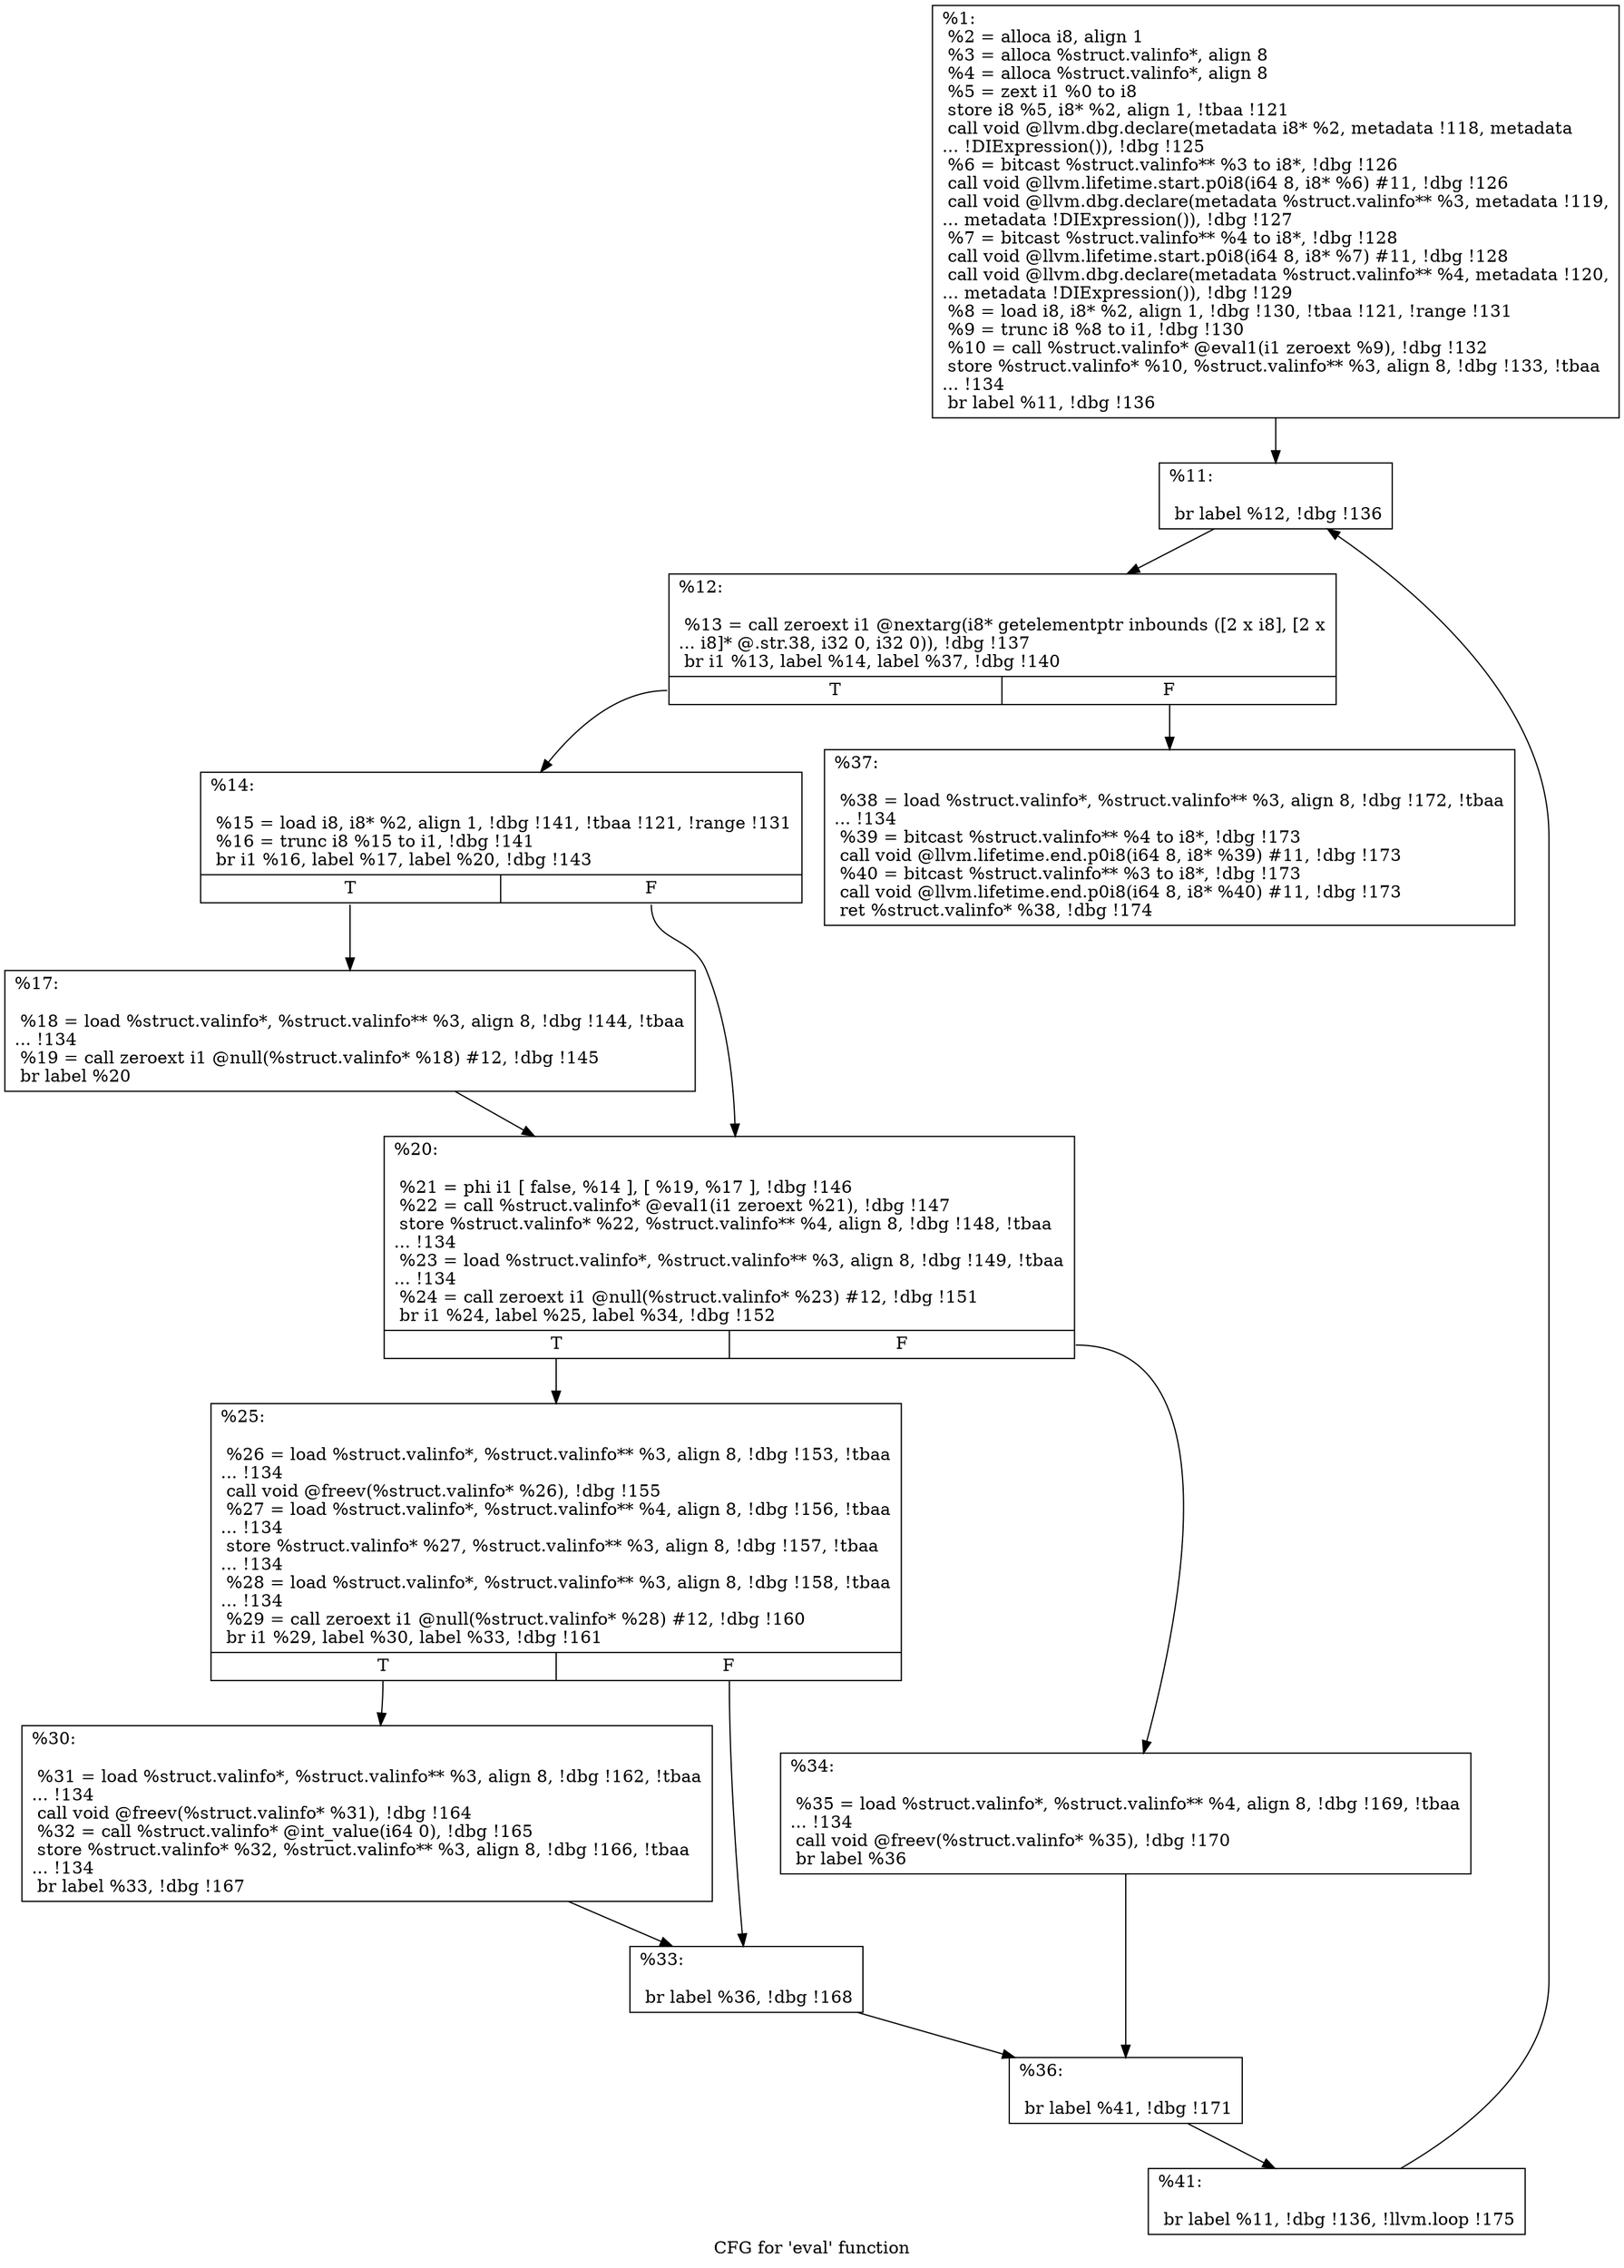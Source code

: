 digraph "CFG for 'eval' function" {
	label="CFG for 'eval' function";

	Node0x23690f0 [shape=record,label="{%1:\l  %2 = alloca i8, align 1\l  %3 = alloca %struct.valinfo*, align 8\l  %4 = alloca %struct.valinfo*, align 8\l  %5 = zext i1 %0 to i8\l  store i8 %5, i8* %2, align 1, !tbaa !121\l  call void @llvm.dbg.declare(metadata i8* %2, metadata !118, metadata\l... !DIExpression()), !dbg !125\l  %6 = bitcast %struct.valinfo** %3 to i8*, !dbg !126\l  call void @llvm.lifetime.start.p0i8(i64 8, i8* %6) #11, !dbg !126\l  call void @llvm.dbg.declare(metadata %struct.valinfo** %3, metadata !119,\l... metadata !DIExpression()), !dbg !127\l  %7 = bitcast %struct.valinfo** %4 to i8*, !dbg !128\l  call void @llvm.lifetime.start.p0i8(i64 8, i8* %7) #11, !dbg !128\l  call void @llvm.dbg.declare(metadata %struct.valinfo** %4, metadata !120,\l... metadata !DIExpression()), !dbg !129\l  %8 = load i8, i8* %2, align 1, !dbg !130, !tbaa !121, !range !131\l  %9 = trunc i8 %8 to i1, !dbg !130\l  %10 = call %struct.valinfo* @eval1(i1 zeroext %9), !dbg !132\l  store %struct.valinfo* %10, %struct.valinfo** %3, align 8, !dbg !133, !tbaa\l... !134\l  br label %11, !dbg !136\l}"];
	Node0x23690f0 -> Node0x2369a20;
	Node0x2369a20 [shape=record,label="{%11:\l\l  br label %12, !dbg !136\l}"];
	Node0x2369a20 -> Node0x2369a70;
	Node0x2369a70 [shape=record,label="{%12:\l\l  %13 = call zeroext i1 @nextarg(i8* getelementptr inbounds ([2 x i8], [2 x\l... i8]* @.str.38, i32 0, i32 0)), !dbg !137\l  br i1 %13, label %14, label %37, !dbg !140\l|{<s0>T|<s1>F}}"];
	Node0x2369a70:s0 -> Node0x2369ac0;
	Node0x2369a70:s1 -> Node0x2369d40;
	Node0x2369ac0 [shape=record,label="{%14:\l\l  %15 = load i8, i8* %2, align 1, !dbg !141, !tbaa !121, !range !131\l  %16 = trunc i8 %15 to i1, !dbg !141\l  br i1 %16, label %17, label %20, !dbg !143\l|{<s0>T|<s1>F}}"];
	Node0x2369ac0:s0 -> Node0x2369b10;
	Node0x2369ac0:s1 -> Node0x2369b60;
	Node0x2369b10 [shape=record,label="{%17:\l\l  %18 = load %struct.valinfo*, %struct.valinfo** %3, align 8, !dbg !144, !tbaa\l... !134\l  %19 = call zeroext i1 @null(%struct.valinfo* %18) #12, !dbg !145\l  br label %20\l}"];
	Node0x2369b10 -> Node0x2369b60;
	Node0x2369b60 [shape=record,label="{%20:\l\l  %21 = phi i1 [ false, %14 ], [ %19, %17 ], !dbg !146\l  %22 = call %struct.valinfo* @eval1(i1 zeroext %21), !dbg !147\l  store %struct.valinfo* %22, %struct.valinfo** %4, align 8, !dbg !148, !tbaa\l... !134\l  %23 = load %struct.valinfo*, %struct.valinfo** %3, align 8, !dbg !149, !tbaa\l... !134\l  %24 = call zeroext i1 @null(%struct.valinfo* %23) #12, !dbg !151\l  br i1 %24, label %25, label %34, !dbg !152\l|{<s0>T|<s1>F}}"];
	Node0x2369b60:s0 -> Node0x2369bb0;
	Node0x2369b60:s1 -> Node0x2369ca0;
	Node0x2369bb0 [shape=record,label="{%25:\l\l  %26 = load %struct.valinfo*, %struct.valinfo** %3, align 8, !dbg !153, !tbaa\l... !134\l  call void @freev(%struct.valinfo* %26), !dbg !155\l  %27 = load %struct.valinfo*, %struct.valinfo** %4, align 8, !dbg !156, !tbaa\l... !134\l  store %struct.valinfo* %27, %struct.valinfo** %3, align 8, !dbg !157, !tbaa\l... !134\l  %28 = load %struct.valinfo*, %struct.valinfo** %3, align 8, !dbg !158, !tbaa\l... !134\l  %29 = call zeroext i1 @null(%struct.valinfo* %28) #12, !dbg !160\l  br i1 %29, label %30, label %33, !dbg !161\l|{<s0>T|<s1>F}}"];
	Node0x2369bb0:s0 -> Node0x2369c00;
	Node0x2369bb0:s1 -> Node0x2369c50;
	Node0x2369c00 [shape=record,label="{%30:\l\l  %31 = load %struct.valinfo*, %struct.valinfo** %3, align 8, !dbg !162, !tbaa\l... !134\l  call void @freev(%struct.valinfo* %31), !dbg !164\l  %32 = call %struct.valinfo* @int_value(i64 0), !dbg !165\l  store %struct.valinfo* %32, %struct.valinfo** %3, align 8, !dbg !166, !tbaa\l... !134\l  br label %33, !dbg !167\l}"];
	Node0x2369c00 -> Node0x2369c50;
	Node0x2369c50 [shape=record,label="{%33:\l\l  br label %36, !dbg !168\l}"];
	Node0x2369c50 -> Node0x2369cf0;
	Node0x2369ca0 [shape=record,label="{%34:\l\l  %35 = load %struct.valinfo*, %struct.valinfo** %4, align 8, !dbg !169, !tbaa\l... !134\l  call void @freev(%struct.valinfo* %35), !dbg !170\l  br label %36\l}"];
	Node0x2369ca0 -> Node0x2369cf0;
	Node0x2369cf0 [shape=record,label="{%36:\l\l  br label %41, !dbg !171\l}"];
	Node0x2369cf0 -> Node0x2369d90;
	Node0x2369d40 [shape=record,label="{%37:\l\l  %38 = load %struct.valinfo*, %struct.valinfo** %3, align 8, !dbg !172, !tbaa\l... !134\l  %39 = bitcast %struct.valinfo** %4 to i8*, !dbg !173\l  call void @llvm.lifetime.end.p0i8(i64 8, i8* %39) #11, !dbg !173\l  %40 = bitcast %struct.valinfo** %3 to i8*, !dbg !173\l  call void @llvm.lifetime.end.p0i8(i64 8, i8* %40) #11, !dbg !173\l  ret %struct.valinfo* %38, !dbg !174\l}"];
	Node0x2369d90 [shape=record,label="{%41:\l\l  br label %11, !dbg !136, !llvm.loop !175\l}"];
	Node0x2369d90 -> Node0x2369a20;
}
